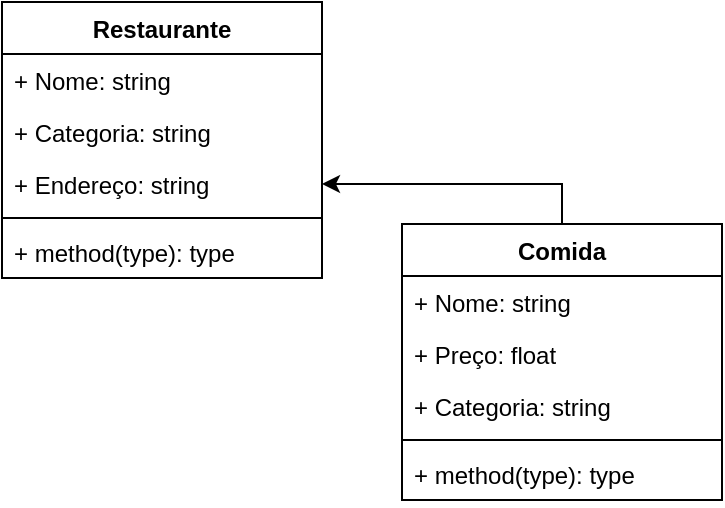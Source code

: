 <mxfile version="21.2.3" type="github">
  <diagram name="Página-1" id="Iqk4hU3w7wdjPNyRVt1h">
    <mxGraphModel dx="600" dy="332" grid="1" gridSize="10" guides="1" tooltips="1" connect="1" arrows="1" fold="1" page="1" pageScale="1" pageWidth="827" pageHeight="1169" math="0" shadow="0">
      <root>
        <mxCell id="0" />
        <mxCell id="1" parent="0" />
        <mxCell id="3prN0YOvPmzLrmQPNR0O-1" value="Restaurante" style="swimlane;fontStyle=1;align=center;verticalAlign=top;childLayout=stackLayout;horizontal=1;startSize=26;horizontalStack=0;resizeParent=1;resizeParentMax=0;resizeLast=0;collapsible=1;marginBottom=0;whiteSpace=wrap;html=1;" vertex="1" parent="1">
          <mxGeometry x="180" y="39" width="160" height="138" as="geometry" />
        </mxCell>
        <mxCell id="3prN0YOvPmzLrmQPNR0O-15" value="+ Nome: string" style="text;strokeColor=none;fillColor=none;align=left;verticalAlign=top;spacingLeft=4;spacingRight=4;overflow=hidden;rotatable=0;points=[[0,0.5],[1,0.5]];portConstraint=eastwest;whiteSpace=wrap;html=1;" vertex="1" parent="3prN0YOvPmzLrmQPNR0O-1">
          <mxGeometry y="26" width="160" height="26" as="geometry" />
        </mxCell>
        <mxCell id="3prN0YOvPmzLrmQPNR0O-14" value="+ Categoria: string" style="text;strokeColor=none;fillColor=none;align=left;verticalAlign=top;spacingLeft=4;spacingRight=4;overflow=hidden;rotatable=0;points=[[0,0.5],[1,0.5]];portConstraint=eastwest;whiteSpace=wrap;html=1;" vertex="1" parent="3prN0YOvPmzLrmQPNR0O-1">
          <mxGeometry y="52" width="160" height="26" as="geometry" />
        </mxCell>
        <mxCell id="3prN0YOvPmzLrmQPNR0O-2" value="+ Endereço: string" style="text;strokeColor=none;fillColor=none;align=left;verticalAlign=top;spacingLeft=4;spacingRight=4;overflow=hidden;rotatable=0;points=[[0,0.5],[1,0.5]];portConstraint=eastwest;whiteSpace=wrap;html=1;" vertex="1" parent="3prN0YOvPmzLrmQPNR0O-1">
          <mxGeometry y="78" width="160" height="26" as="geometry" />
        </mxCell>
        <mxCell id="3prN0YOvPmzLrmQPNR0O-3" value="" style="line;strokeWidth=1;fillColor=none;align=left;verticalAlign=middle;spacingTop=-1;spacingLeft=3;spacingRight=3;rotatable=0;labelPosition=right;points=[];portConstraint=eastwest;strokeColor=inherit;" vertex="1" parent="3prN0YOvPmzLrmQPNR0O-1">
          <mxGeometry y="104" width="160" height="8" as="geometry" />
        </mxCell>
        <mxCell id="3prN0YOvPmzLrmQPNR0O-4" value="+ method(type): type" style="text;strokeColor=none;fillColor=none;align=left;verticalAlign=top;spacingLeft=4;spacingRight=4;overflow=hidden;rotatable=0;points=[[0,0.5],[1,0.5]];portConstraint=eastwest;whiteSpace=wrap;html=1;" vertex="1" parent="3prN0YOvPmzLrmQPNR0O-1">
          <mxGeometry y="112" width="160" height="26" as="geometry" />
        </mxCell>
        <mxCell id="3prN0YOvPmzLrmQPNR0O-13" style="edgeStyle=orthogonalEdgeStyle;rounded=0;orthogonalLoop=1;jettySize=auto;html=1;entryX=1;entryY=0.5;entryDx=0;entryDy=0;" edge="1" parent="1" source="3prN0YOvPmzLrmQPNR0O-5" target="3prN0YOvPmzLrmQPNR0O-2">
          <mxGeometry relative="1" as="geometry" />
        </mxCell>
        <mxCell id="3prN0YOvPmzLrmQPNR0O-5" value="Comida" style="swimlane;fontStyle=1;align=center;verticalAlign=top;childLayout=stackLayout;horizontal=1;startSize=26;horizontalStack=0;resizeParent=1;resizeParentMax=0;resizeLast=0;collapsible=1;marginBottom=0;whiteSpace=wrap;html=1;" vertex="1" parent="1">
          <mxGeometry x="380" y="150" width="160" height="138" as="geometry" />
        </mxCell>
        <mxCell id="3prN0YOvPmzLrmQPNR0O-11" value="+ Nome: string" style="text;strokeColor=none;fillColor=none;align=left;verticalAlign=top;spacingLeft=4;spacingRight=4;overflow=hidden;rotatable=0;points=[[0,0.5],[1,0.5]];portConstraint=eastwest;whiteSpace=wrap;html=1;" vertex="1" parent="3prN0YOvPmzLrmQPNR0O-5">
          <mxGeometry y="26" width="160" height="26" as="geometry" />
        </mxCell>
        <mxCell id="3prN0YOvPmzLrmQPNR0O-6" value="+ Preço: float" style="text;strokeColor=none;fillColor=none;align=left;verticalAlign=top;spacingLeft=4;spacingRight=4;overflow=hidden;rotatable=0;points=[[0,0.5],[1,0.5]];portConstraint=eastwest;whiteSpace=wrap;html=1;" vertex="1" parent="3prN0YOvPmzLrmQPNR0O-5">
          <mxGeometry y="52" width="160" height="26" as="geometry" />
        </mxCell>
        <mxCell id="3prN0YOvPmzLrmQPNR0O-12" value="+ Categoria: string" style="text;strokeColor=none;fillColor=none;align=left;verticalAlign=top;spacingLeft=4;spacingRight=4;overflow=hidden;rotatable=0;points=[[0,0.5],[1,0.5]];portConstraint=eastwest;whiteSpace=wrap;html=1;" vertex="1" parent="3prN0YOvPmzLrmQPNR0O-5">
          <mxGeometry y="78" width="160" height="26" as="geometry" />
        </mxCell>
        <mxCell id="3prN0YOvPmzLrmQPNR0O-7" value="" style="line;strokeWidth=1;fillColor=none;align=left;verticalAlign=middle;spacingTop=-1;spacingLeft=3;spacingRight=3;rotatable=0;labelPosition=right;points=[];portConstraint=eastwest;strokeColor=inherit;" vertex="1" parent="3prN0YOvPmzLrmQPNR0O-5">
          <mxGeometry y="104" width="160" height="8" as="geometry" />
        </mxCell>
        <mxCell id="3prN0YOvPmzLrmQPNR0O-8" value="+ method(type): type" style="text;strokeColor=none;fillColor=none;align=left;verticalAlign=top;spacingLeft=4;spacingRight=4;overflow=hidden;rotatable=0;points=[[0,0.5],[1,0.5]];portConstraint=eastwest;whiteSpace=wrap;html=1;" vertex="1" parent="3prN0YOvPmzLrmQPNR0O-5">
          <mxGeometry y="112" width="160" height="26" as="geometry" />
        </mxCell>
      </root>
    </mxGraphModel>
  </diagram>
</mxfile>
